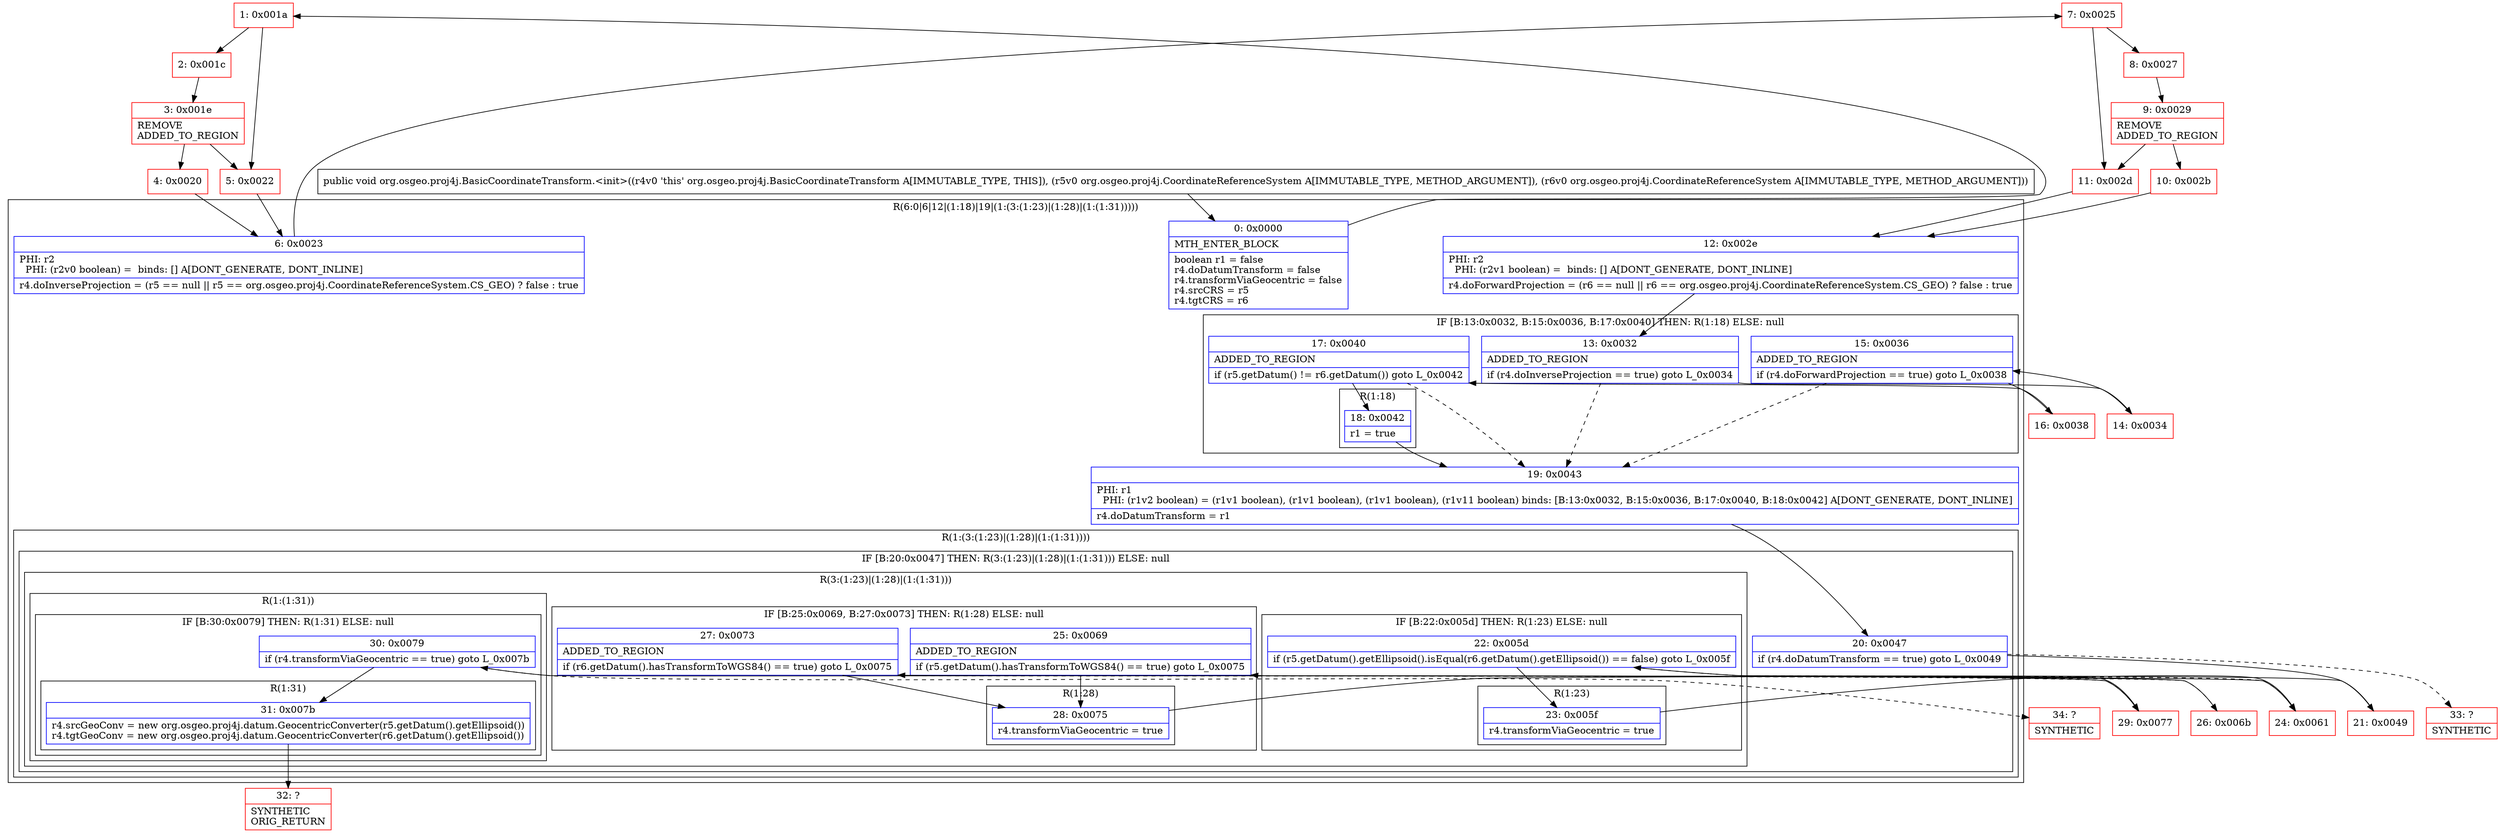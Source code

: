 digraph "CFG fororg.osgeo.proj4j.BasicCoordinateTransform.\<init\>(Lorg\/osgeo\/proj4j\/CoordinateReferenceSystem;Lorg\/osgeo\/proj4j\/CoordinateReferenceSystem;)V" {
subgraph cluster_Region_2074520997 {
label = "R(6:0|6|12|(1:18)|19|(1:(3:(1:23)|(1:28)|(1:(1:31)))))";
node [shape=record,color=blue];
Node_0 [shape=record,label="{0\:\ 0x0000|MTH_ENTER_BLOCK\l|boolean r1 = false\lr4.doDatumTransform = false\lr4.transformViaGeocentric = false\lr4.srcCRS = r5\lr4.tgtCRS = r6\l}"];
Node_6 [shape=record,label="{6\:\ 0x0023|PHI: r2 \l  PHI: (r2v0 boolean) =  binds: [] A[DONT_GENERATE, DONT_INLINE]\l|r4.doInverseProjection = (r5 == null \|\| r5 == org.osgeo.proj4j.CoordinateReferenceSystem.CS_GEO) ? false : true\l}"];
Node_12 [shape=record,label="{12\:\ 0x002e|PHI: r2 \l  PHI: (r2v1 boolean) =  binds: [] A[DONT_GENERATE, DONT_INLINE]\l|r4.doForwardProjection = (r6 == null \|\| r6 == org.osgeo.proj4j.CoordinateReferenceSystem.CS_GEO) ? false : true\l}"];
subgraph cluster_IfRegion_701230332 {
label = "IF [B:13:0x0032, B:15:0x0036, B:17:0x0040] THEN: R(1:18) ELSE: null";
node [shape=record,color=blue];
Node_13 [shape=record,label="{13\:\ 0x0032|ADDED_TO_REGION\l|if (r4.doInverseProjection == true) goto L_0x0034\l}"];
Node_15 [shape=record,label="{15\:\ 0x0036|ADDED_TO_REGION\l|if (r4.doForwardProjection == true) goto L_0x0038\l}"];
Node_17 [shape=record,label="{17\:\ 0x0040|ADDED_TO_REGION\l|if (r5.getDatum() != r6.getDatum()) goto L_0x0042\l}"];
subgraph cluster_Region_1393943693 {
label = "R(1:18)";
node [shape=record,color=blue];
Node_18 [shape=record,label="{18\:\ 0x0042|r1 = true\l}"];
}
}
Node_19 [shape=record,label="{19\:\ 0x0043|PHI: r1 \l  PHI: (r1v2 boolean) = (r1v1 boolean), (r1v1 boolean), (r1v1 boolean), (r1v11 boolean) binds: [B:13:0x0032, B:15:0x0036, B:17:0x0040, B:18:0x0042] A[DONT_GENERATE, DONT_INLINE]\l|r4.doDatumTransform = r1\l}"];
subgraph cluster_Region_1347642897 {
label = "R(1:(3:(1:23)|(1:28)|(1:(1:31))))";
node [shape=record,color=blue];
subgraph cluster_IfRegion_1399042536 {
label = "IF [B:20:0x0047] THEN: R(3:(1:23)|(1:28)|(1:(1:31))) ELSE: null";
node [shape=record,color=blue];
Node_20 [shape=record,label="{20\:\ 0x0047|if (r4.doDatumTransform == true) goto L_0x0049\l}"];
subgraph cluster_Region_886588538 {
label = "R(3:(1:23)|(1:28)|(1:(1:31)))";
node [shape=record,color=blue];
subgraph cluster_IfRegion_1107489297 {
label = "IF [B:22:0x005d] THEN: R(1:23) ELSE: null";
node [shape=record,color=blue];
Node_22 [shape=record,label="{22\:\ 0x005d|if (r5.getDatum().getEllipsoid().isEqual(r6.getDatum().getEllipsoid()) == false) goto L_0x005f\l}"];
subgraph cluster_Region_162162606 {
label = "R(1:23)";
node [shape=record,color=blue];
Node_23 [shape=record,label="{23\:\ 0x005f|r4.transformViaGeocentric = true\l}"];
}
}
subgraph cluster_IfRegion_1191738242 {
label = "IF [B:25:0x0069, B:27:0x0073] THEN: R(1:28) ELSE: null";
node [shape=record,color=blue];
Node_25 [shape=record,label="{25\:\ 0x0069|ADDED_TO_REGION\l|if (r5.getDatum().hasTransformToWGS84() == true) goto L_0x0075\l}"];
Node_27 [shape=record,label="{27\:\ 0x0073|ADDED_TO_REGION\l|if (r6.getDatum().hasTransformToWGS84() == true) goto L_0x0075\l}"];
subgraph cluster_Region_830807181 {
label = "R(1:28)";
node [shape=record,color=blue];
Node_28 [shape=record,label="{28\:\ 0x0075|r4.transformViaGeocentric = true\l}"];
}
}
subgraph cluster_Region_1690497750 {
label = "R(1:(1:31))";
node [shape=record,color=blue];
subgraph cluster_IfRegion_1041198839 {
label = "IF [B:30:0x0079] THEN: R(1:31) ELSE: null";
node [shape=record,color=blue];
Node_30 [shape=record,label="{30\:\ 0x0079|if (r4.transformViaGeocentric == true) goto L_0x007b\l}"];
subgraph cluster_Region_987743967 {
label = "R(1:31)";
node [shape=record,color=blue];
Node_31 [shape=record,label="{31\:\ 0x007b|r4.srcGeoConv = new org.osgeo.proj4j.datum.GeocentricConverter(r5.getDatum().getEllipsoid())\lr4.tgtGeoConv = new org.osgeo.proj4j.datum.GeocentricConverter(r6.getDatum().getEllipsoid())\l}"];
}
}
}
}
}
}
}
Node_1 [shape=record,color=red,label="{1\:\ 0x001a}"];
Node_2 [shape=record,color=red,label="{2\:\ 0x001c}"];
Node_3 [shape=record,color=red,label="{3\:\ 0x001e|REMOVE\lADDED_TO_REGION\l}"];
Node_4 [shape=record,color=red,label="{4\:\ 0x0020}"];
Node_5 [shape=record,color=red,label="{5\:\ 0x0022}"];
Node_7 [shape=record,color=red,label="{7\:\ 0x0025}"];
Node_8 [shape=record,color=red,label="{8\:\ 0x0027}"];
Node_9 [shape=record,color=red,label="{9\:\ 0x0029|REMOVE\lADDED_TO_REGION\l}"];
Node_10 [shape=record,color=red,label="{10\:\ 0x002b}"];
Node_11 [shape=record,color=red,label="{11\:\ 0x002d}"];
Node_14 [shape=record,color=red,label="{14\:\ 0x0034}"];
Node_16 [shape=record,color=red,label="{16\:\ 0x0038}"];
Node_21 [shape=record,color=red,label="{21\:\ 0x0049}"];
Node_24 [shape=record,color=red,label="{24\:\ 0x0061}"];
Node_26 [shape=record,color=red,label="{26\:\ 0x006b}"];
Node_29 [shape=record,color=red,label="{29\:\ 0x0077}"];
Node_32 [shape=record,color=red,label="{32\:\ ?|SYNTHETIC\lORIG_RETURN\l}"];
Node_33 [shape=record,color=red,label="{33\:\ ?|SYNTHETIC\l}"];
Node_34 [shape=record,color=red,label="{34\:\ ?|SYNTHETIC\l}"];
MethodNode[shape=record,label="{public void org.osgeo.proj4j.BasicCoordinateTransform.\<init\>((r4v0 'this' org.osgeo.proj4j.BasicCoordinateTransform A[IMMUTABLE_TYPE, THIS]), (r5v0 org.osgeo.proj4j.CoordinateReferenceSystem A[IMMUTABLE_TYPE, METHOD_ARGUMENT]), (r6v0 org.osgeo.proj4j.CoordinateReferenceSystem A[IMMUTABLE_TYPE, METHOD_ARGUMENT])) }"];
MethodNode -> Node_0;
Node_0 -> Node_1;
Node_6 -> Node_7;
Node_12 -> Node_13;
Node_13 -> Node_14;
Node_13 -> Node_19[style=dashed];
Node_15 -> Node_16;
Node_15 -> Node_19[style=dashed];
Node_17 -> Node_18;
Node_17 -> Node_19[style=dashed];
Node_18 -> Node_19;
Node_19 -> Node_20;
Node_20 -> Node_21;
Node_20 -> Node_33[style=dashed];
Node_22 -> Node_23;
Node_22 -> Node_24[style=dashed];
Node_23 -> Node_24;
Node_25 -> Node_26[style=dashed];
Node_25 -> Node_28;
Node_27 -> Node_28;
Node_27 -> Node_29[style=dashed];
Node_28 -> Node_29;
Node_30 -> Node_31;
Node_30 -> Node_34[style=dashed];
Node_31 -> Node_32;
Node_1 -> Node_2;
Node_1 -> Node_5;
Node_2 -> Node_3;
Node_3 -> Node_4;
Node_3 -> Node_5;
Node_4 -> Node_6;
Node_5 -> Node_6;
Node_7 -> Node_8;
Node_7 -> Node_11;
Node_8 -> Node_9;
Node_9 -> Node_10;
Node_9 -> Node_11;
Node_10 -> Node_12;
Node_11 -> Node_12;
Node_14 -> Node_15;
Node_16 -> Node_17;
Node_21 -> Node_22;
Node_24 -> Node_25;
Node_26 -> Node_27;
Node_29 -> Node_30;
}


